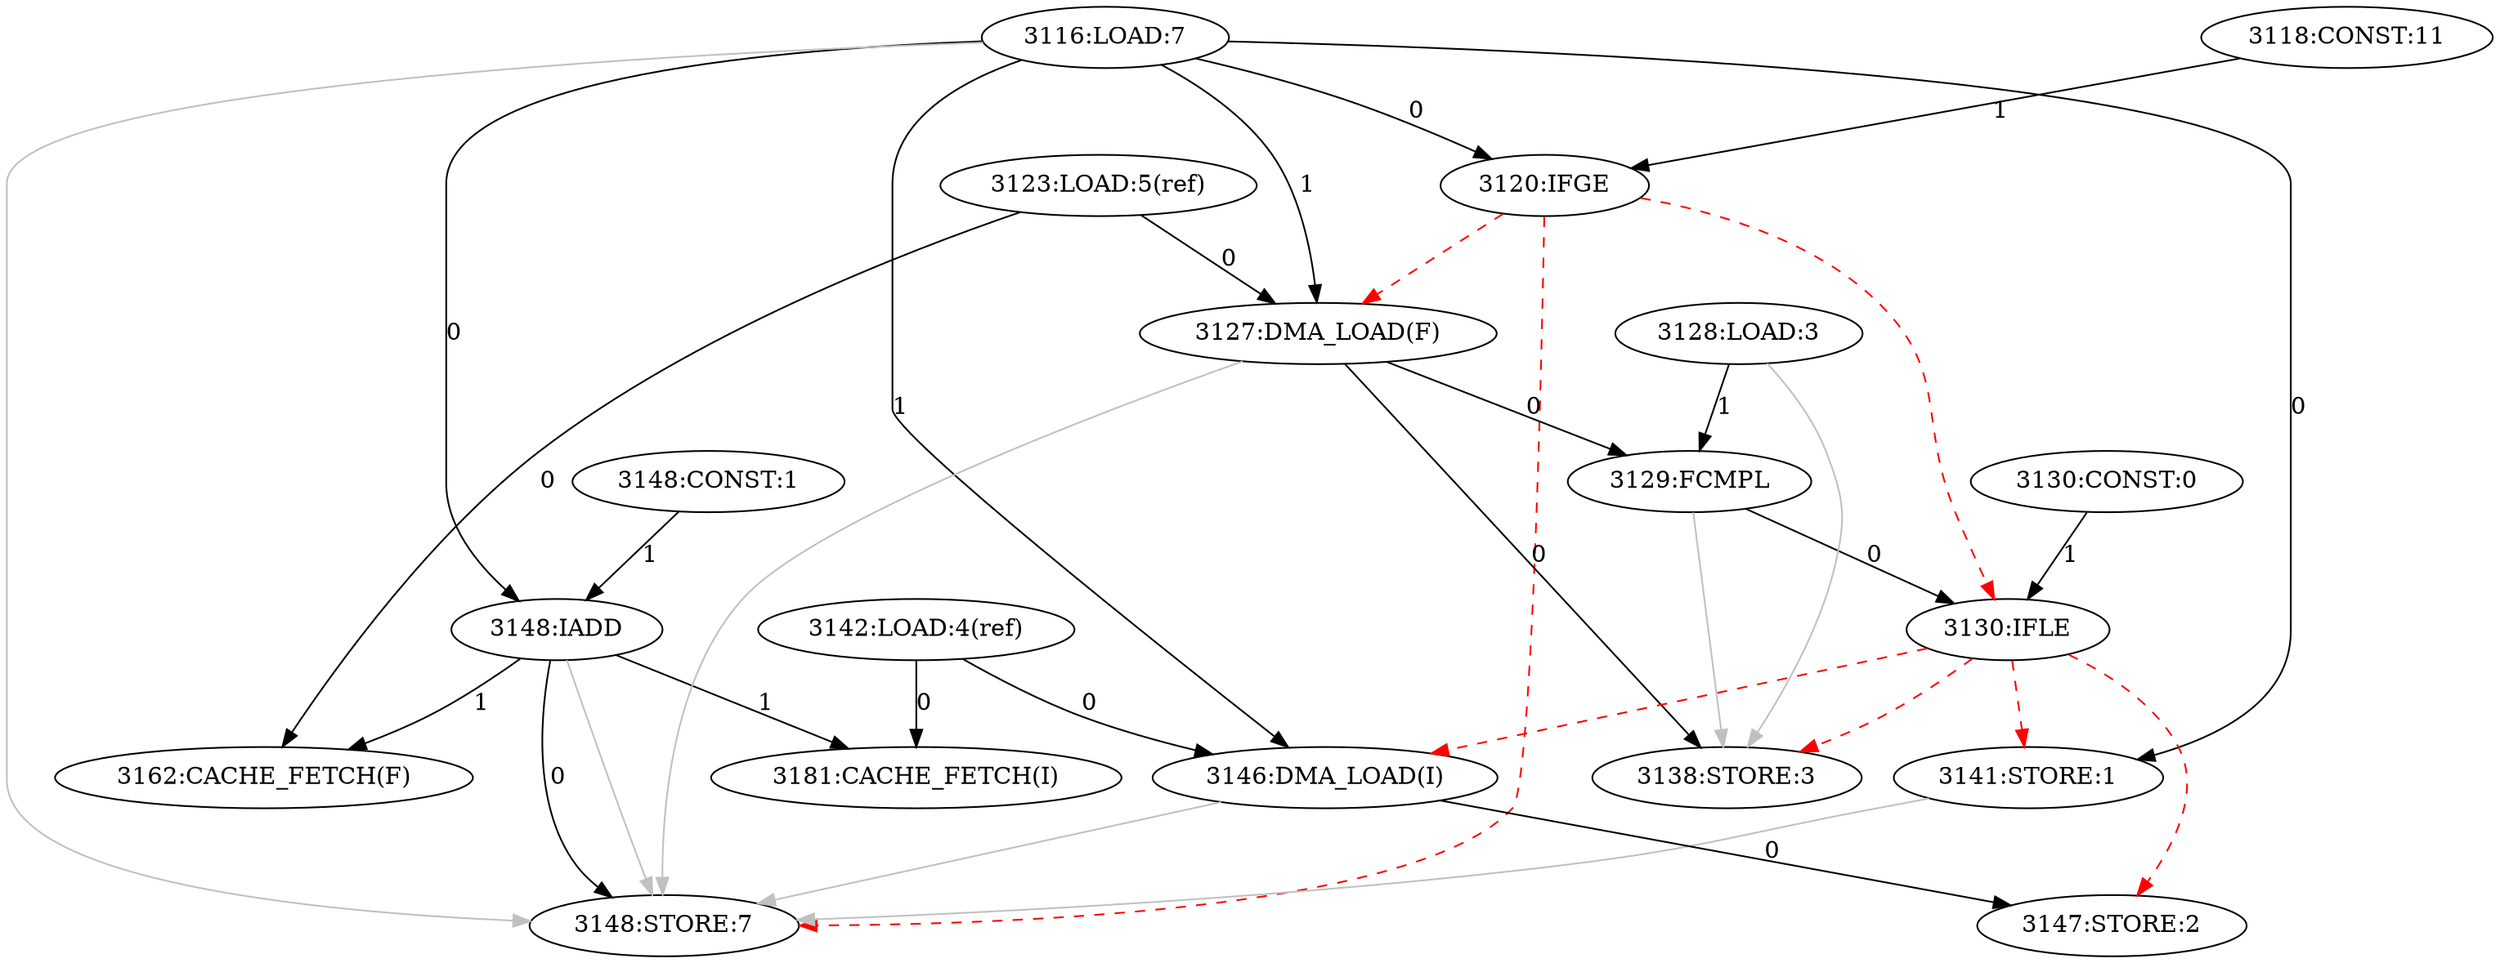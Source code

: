 digraph depgraph {
"3148:IADD" -> "3148:STORE:7"[label=0];
"3116:LOAD:7" -> "3148:STORE:7"[color=gray];
"3120:IFGE" -> "3148:STORE:7"[color=red,style=dashed];
"3127:DMA_LOAD(F)" -> "3148:STORE:7"[color=gray];
"3141:STORE:1" -> "3148:STORE:7"[color=gray];
"3146:DMA_LOAD(I)" -> "3148:STORE:7"[color=gray];
"3148:IADD" -> "3148:STORE:7"[color=gray];
"3116:LOAD:7" -> "3120:IFGE"[label=0];
"3118:CONST:11" -> "3120:IFGE"[label=1];
"3123:LOAD:5(ref)" -> "3127:DMA_LOAD(F)"[label=0];
"3116:LOAD:7" -> "3127:DMA_LOAD(F)"[label=1];
"3120:IFGE" -> "3127:DMA_LOAD(F)"[color=red,style=dashed];
"3116:LOAD:7" -> "3141:STORE:1"[label=0];
"3130:IFLE" -> "3141:STORE:1"[color=red,style=dashed];
"3142:LOAD:4(ref)" -> "3146:DMA_LOAD(I)"[label=0];
"3116:LOAD:7" -> "3146:DMA_LOAD(I)"[label=1];
"3130:IFLE" -> "3146:DMA_LOAD(I)"[color=red,style=dashed];
"3116:LOAD:7" -> "3148:IADD"[label=0];
"3148:CONST:1" -> "3148:IADD"[label=1];
"3129:FCMPL" -> "3130:IFLE"[label=0];
"3130:CONST:0" -> "3130:IFLE"[label=1];
"3120:IFGE" -> "3130:IFLE"[color=red,style=dashed];
"3123:LOAD:5(ref)" -> "3162:CACHE_FETCH(F)"[label=0];
"3148:IADD" -> "3162:CACHE_FETCH(F)"[label=1];
"3127:DMA_LOAD(F)" -> "3129:FCMPL"[label=0];
"3128:LOAD:3" -> "3129:FCMPL"[label=1];
"3127:DMA_LOAD(F)" -> "3138:STORE:3"[label=0];
"3128:LOAD:3" -> "3138:STORE:3"[color=gray];
"3129:FCMPL" -> "3138:STORE:3"[color=gray];
"3130:IFLE" -> "3138:STORE:3"[color=red,style=dashed];
"3146:DMA_LOAD(I)" -> "3147:STORE:2"[label=0];
"3130:IFLE" -> "3147:STORE:2"[color=red,style=dashed];
"3142:LOAD:4(ref)" -> "3181:CACHE_FETCH(I)"[label=0];
"3148:IADD" -> "3181:CACHE_FETCH(I)"[label=1];
}